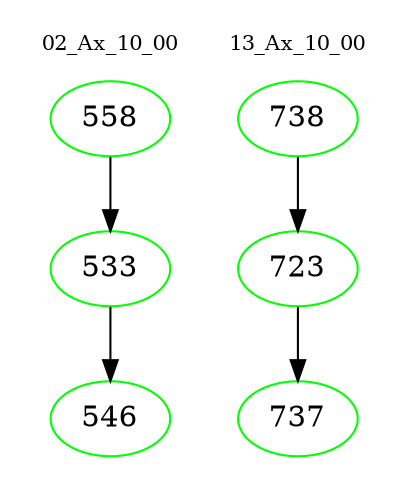 digraph{
subgraph cluster_0 {
color = white
label = "02_Ax_10_00";
fontsize=10;
T0_558 [label="558", color="green"]
T0_558 -> T0_533 [color="black"]
T0_533 [label="533", color="green"]
T0_533 -> T0_546 [color="black"]
T0_546 [label="546", color="green"]
}
subgraph cluster_1 {
color = white
label = "13_Ax_10_00";
fontsize=10;
T1_738 [label="738", color="green"]
T1_738 -> T1_723 [color="black"]
T1_723 [label="723", color="green"]
T1_723 -> T1_737 [color="black"]
T1_737 [label="737", color="green"]
}
}
